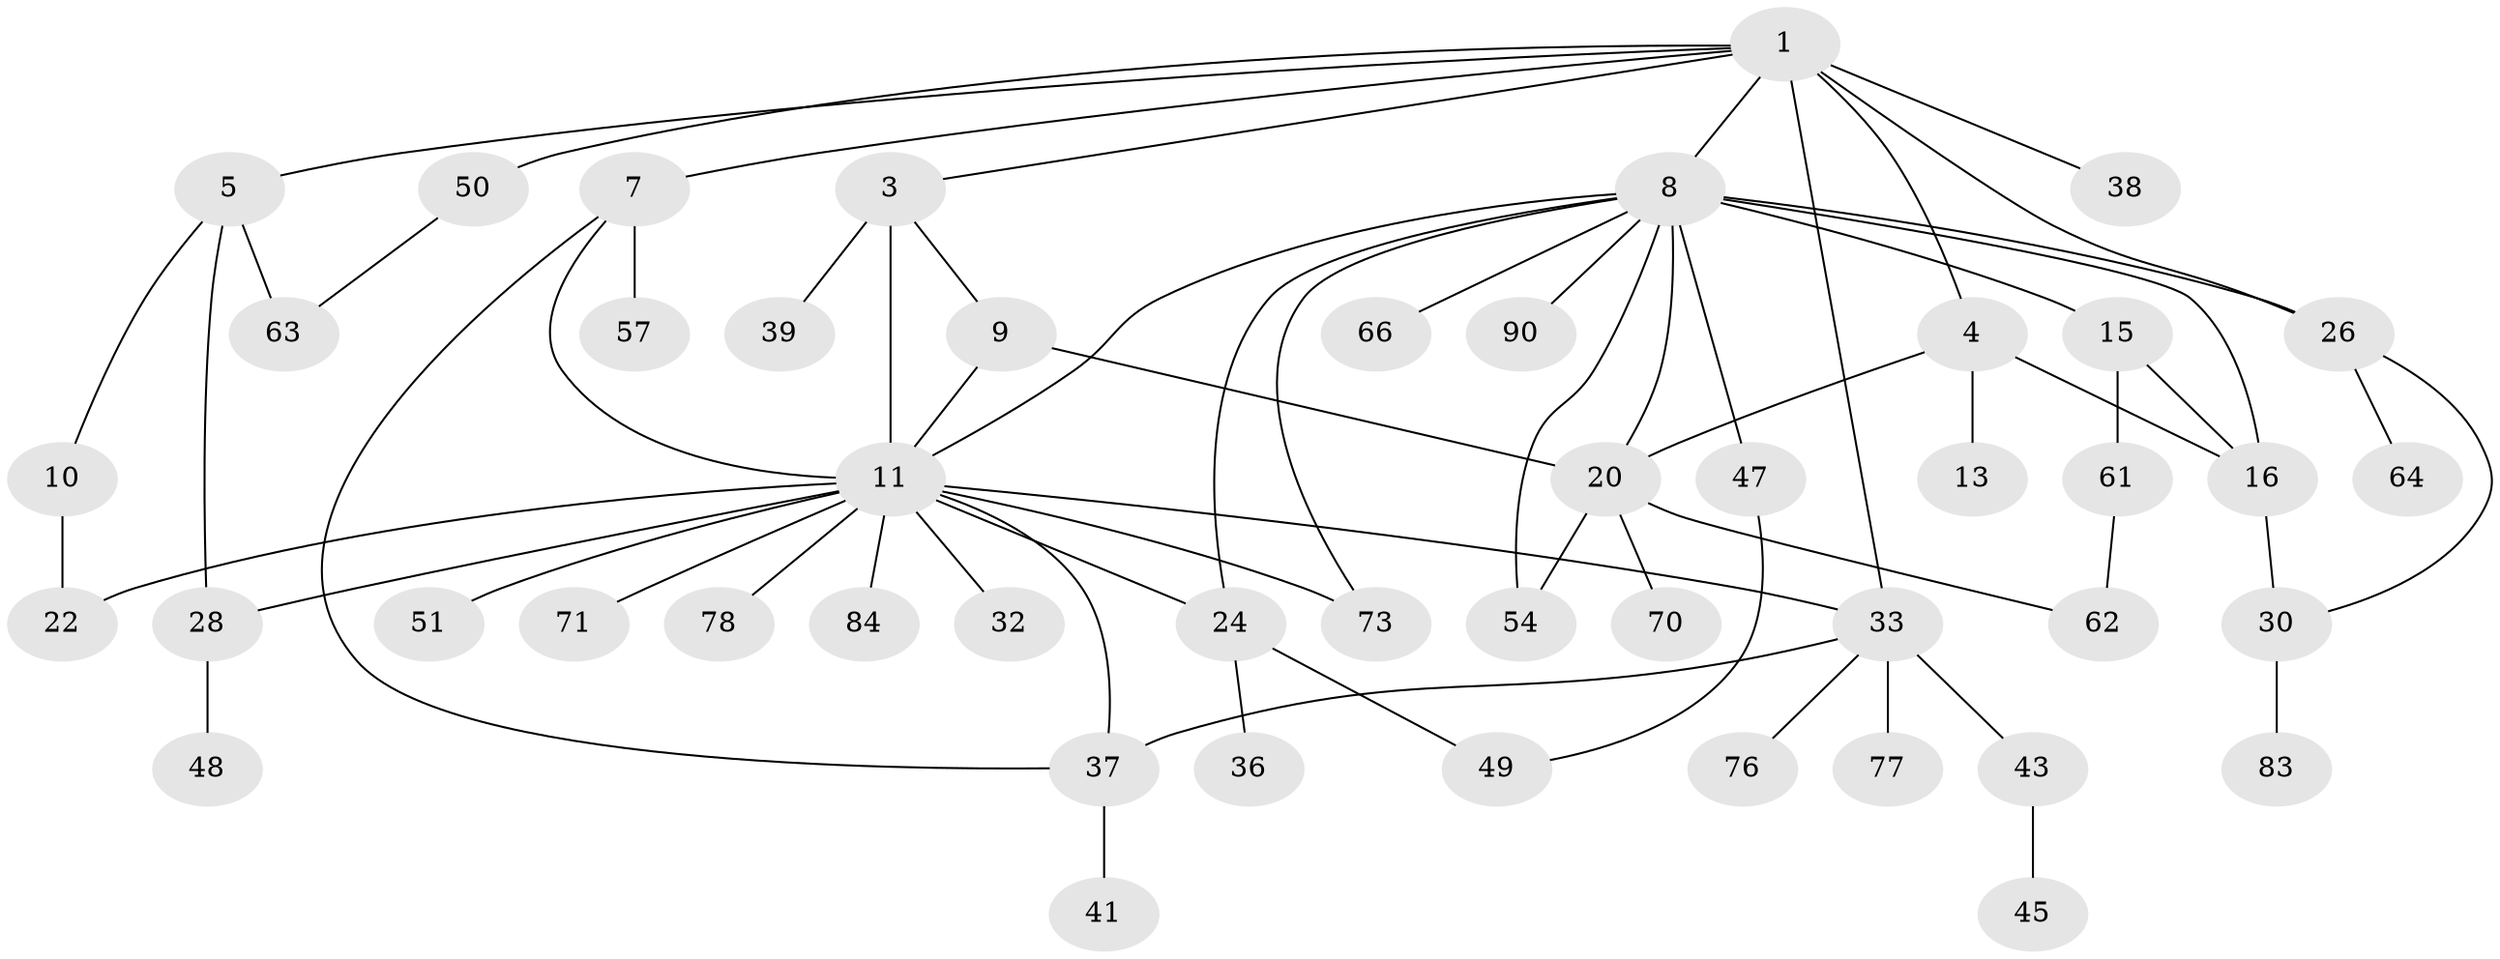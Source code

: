 // original degree distribution, {3: 0.1875, 8: 0.010416666666666666, 5: 0.09375, 4: 0.09375, 2: 0.3229166666666667, 6: 0.03125, 1: 0.2604166666666667}
// Generated by graph-tools (version 1.1) at 2025/13/03/09/25 04:13:37]
// undirected, 48 vertices, 67 edges
graph export_dot {
graph [start="1"]
  node [color=gray90,style=filled];
  1 [super="+2+27"];
  3;
  4 [super="+34"];
  5 [super="+79"];
  7;
  8 [super="+12+65+46+14"];
  9 [super="+82"];
  10 [super="+55"];
  11 [super="+18+17+93"];
  13;
  15;
  16 [super="+87"];
  20 [super="+85+44"];
  22;
  24 [super="+35"];
  26 [super="+52"];
  28 [super="+58"];
  30;
  32;
  33 [super="+42+74"];
  36;
  37 [super="+72+80"];
  38;
  39;
  41;
  43;
  45;
  47 [super="+81"];
  48 [super="+53"];
  49;
  50;
  51;
  54 [super="+68"];
  57;
  61;
  62;
  63;
  64;
  66 [super="+75"];
  70;
  71;
  73;
  76;
  77;
  78;
  83;
  84;
  90;
  1 -- 5;
  1 -- 3;
  1 -- 4;
  1 -- 38;
  1 -- 7 [weight=2];
  1 -- 8;
  1 -- 26 [weight=3];
  1 -- 33;
  1 -- 50;
  3 -- 9;
  3 -- 11 [weight=2];
  3 -- 39;
  4 -- 13 [weight=2];
  4 -- 20;
  4 -- 16;
  5 -- 10;
  5 -- 28;
  5 -- 63;
  7 -- 37;
  7 -- 57;
  7 -- 11;
  8 -- 54;
  8 -- 24;
  8 -- 15;
  8 -- 73;
  8 -- 90;
  8 -- 20;
  8 -- 16;
  8 -- 66;
  8 -- 26;
  8 -- 11;
  8 -- 47;
  9 -- 20;
  9 -- 11;
  10 -- 22;
  11 -- 33;
  11 -- 37;
  11 -- 51 [weight=2];
  11 -- 84;
  11 -- 22;
  11 -- 28;
  11 -- 32;
  11 -- 71;
  11 -- 73;
  11 -- 78;
  11 -- 24;
  15 -- 16;
  15 -- 61;
  16 -- 30;
  20 -- 70;
  20 -- 62;
  20 -- 54;
  24 -- 49;
  24 -- 36;
  26 -- 64;
  26 -- 30;
  28 -- 48;
  30 -- 83;
  33 -- 43;
  33 -- 76;
  33 -- 77;
  33 -- 37;
  37 -- 41;
  43 -- 45;
  47 -- 49;
  50 -- 63;
  61 -- 62;
}
